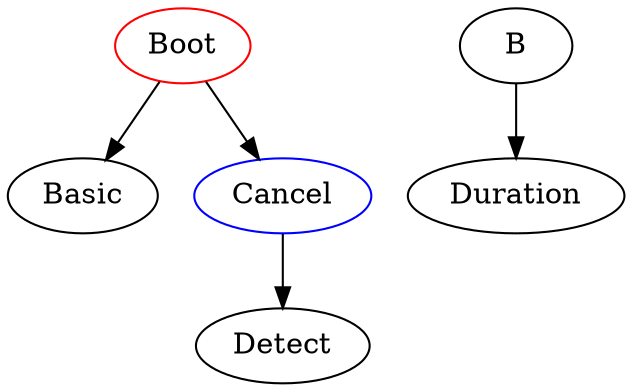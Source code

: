 digraph G {
    "Boot" [color="red"]
    "Boot" -> "Basic"
    "Boot" -> "Cancel"
    "Cancel"  [color="blue"]
    "B" -> "Duration"
    "Cancel" -> "Detect"
}
